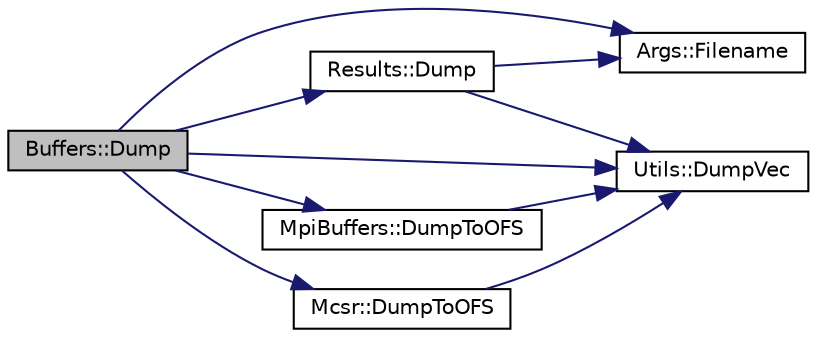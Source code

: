 digraph "Buffers::Dump"
{
 // INTERACTIVE_SVG=YES
  edge [fontname="Helvetica",fontsize="10",labelfontname="Helvetica",labelfontsize="10"];
  node [fontname="Helvetica",fontsize="10",shape=record];
  rankdir="LR";
  Node2 [label="Buffers::Dump",height=0.2,width=0.4,color="black", fillcolor="grey75", style="filled", fontcolor="black"];
  Node2 -> Node3 [color="midnightblue",fontsize="10",style="solid",fontname="Helvetica"];
  Node3 [label="Args::Filename",height=0.2,width=0.4,color="black", fillcolor="white", style="filled",URL="$structArgs.html#aff027a269cf379ef43b568a4473a80ed",tooltip="Generate filename based on arguments. "];
  Node2 -> Node4 [color="midnightblue",fontsize="10",style="solid",fontname="Helvetica"];
  Node4 [label="Utils::DumpVec",height=0.2,width=0.4,color="black", fillcolor="white", style="filled",URL="$namespaceUtils.html#a459fa307eb939ab076074a2d77cb5b6c",tooltip="Dump/save vector to file stream,. "];
  Node2 -> Node5 [color="midnightblue",fontsize="10",style="solid",fontname="Helvetica"];
  Node5 [label="Results::Dump",height=0.2,width=0.4,color="black", fillcolor="white", style="filled",URL="$classResults.html#a4f5de1e94923e300ce0f8ba6d740f457",tooltip="Save the results. "];
  Node5 -> Node3 [color="midnightblue",fontsize="10",style="solid",fontname="Helvetica"];
  Node5 -> Node4 [color="midnightblue",fontsize="10",style="solid",fontname="Helvetica"];
  Node2 -> Node6 [color="midnightblue",fontsize="10",style="solid",fontname="Helvetica"];
  Node6 [label="MpiBuffers::DumpToOFS",height=0.2,width=0.4,color="black", fillcolor="white", style="filled",URL="$classMpiBuffers.html#aa4ab05fc14adcb978f564fb38ab1d525",tooltip="Dump the contents to a binary fstream. "];
  Node6 -> Node4 [color="midnightblue",fontsize="10",style="solid",fontname="Helvetica"];
  Node2 -> Node7 [color="midnightblue",fontsize="10",style="solid",fontname="Helvetica"];
  Node7 [label="Mcsr::DumpToOFS",height=0.2,width=0.4,color="black", fillcolor="white", style="filled",URL="$classMcsr.html#a1e76d0b59176d19679c53b01f19550ba",tooltip="Dump the contents to a binary fstream. "];
  Node7 -> Node4 [color="midnightblue",fontsize="10",style="solid",fontname="Helvetica"];
}
